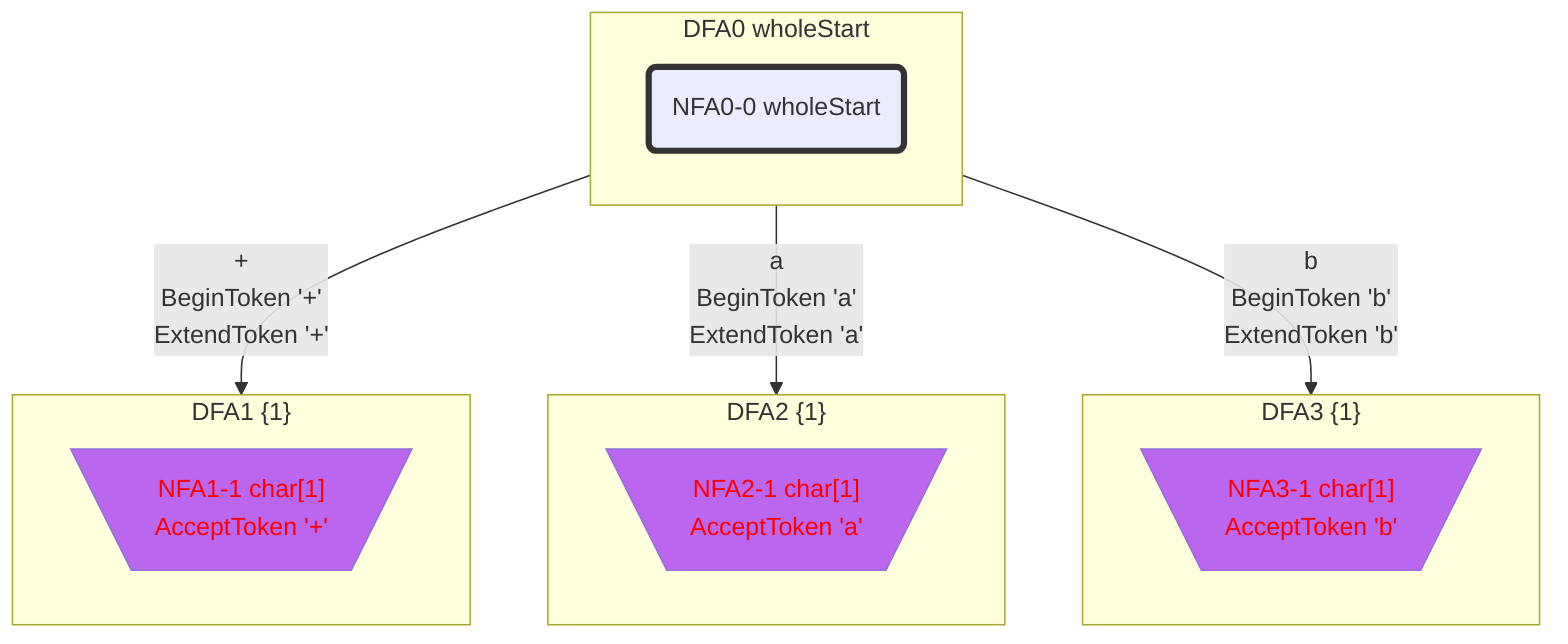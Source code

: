 flowchart
classDef c0001 color:#FF0000;
classDef c0010 stroke-dasharray: 10 10;
classDef c0011 stroke-dasharray: 10 10,color:#FF0000;
classDef c0100 fill:#BB66EE;
classDef c0101 fill:#BB66EE,color:#FF0000;
classDef c0110 fill:#BB66EE,stroke-dasharray: 10 10;
classDef c0111 fill:#BB66EE,stroke-dasharray: 10 10,color:#FF0000;
classDef c1000 stroke:#333,stroke-width:4px;
classDef c1001 stroke:#333,stroke-width:4px,color:#FF0000;
classDef c1010 stroke:#333,stroke-width:4px,stroke-dasharray: 10 10;
classDef c1011 stroke:#333,stroke-width:4px,stroke-dasharray: 10 10,color:#FF0000;
classDef c1100 stroke:#333,stroke-width:4px,fill:#BB66EE;
classDef c1101 stroke:#333,stroke-width:4px,fill:#BB66EE,color:#FF0000;
classDef c1110 stroke:#333,stroke-width:4px,fill:#BB66EE,stroke-dasharray: 10 10;
classDef c1111 stroke:#333,stroke-width:4px,fill:#BB66EE,stroke-dasharray: 10 10,color:#FF0000;
subgraph DFA0_1303046169["DFA0 wholeStart"]
NFA0_0_63388340_0("NFA0-0 wholeStart")
class NFA0_0_63388340_0 c1000;
end
class DFA0_1303046169 c1000;
subgraph DFA1_642929875["DFA1 {1}"]
NFA1_1_44325851_1[\"NFA1-1 char[1]
AcceptToken '+'"/]
class NFA1_1_44325851_1 c0101;
end
class DFA1_642929875 c0101;
subgraph DFA2_1083584447["DFA2 {1}"]
NFA2_1_33624151_2[\"NFA2-1 char[1]
AcceptToken 'a'"/]
class NFA2_1_33624151_2 c0101;
end
class DFA2_1083584447 c0101;
subgraph DFA3_924445311["DFA3 {1}"]
NFA3_1_34181910_3[\"NFA3-1 char[1]
AcceptToken 'b'"/]
class NFA3_1_34181910_3 c0101;
end
class DFA3_924445311 c0101;
DFA0_1303046169 -->|"+
BeginToken '+'
ExtendToken '+'"|DFA1_642929875
DFA0_1303046169 -->|"a
BeginToken 'a'
ExtendToken 'a'"|DFA2_1083584447
DFA0_1303046169 -->|"b
BeginToken 'b'
ExtendToken 'b'"|DFA3_924445311